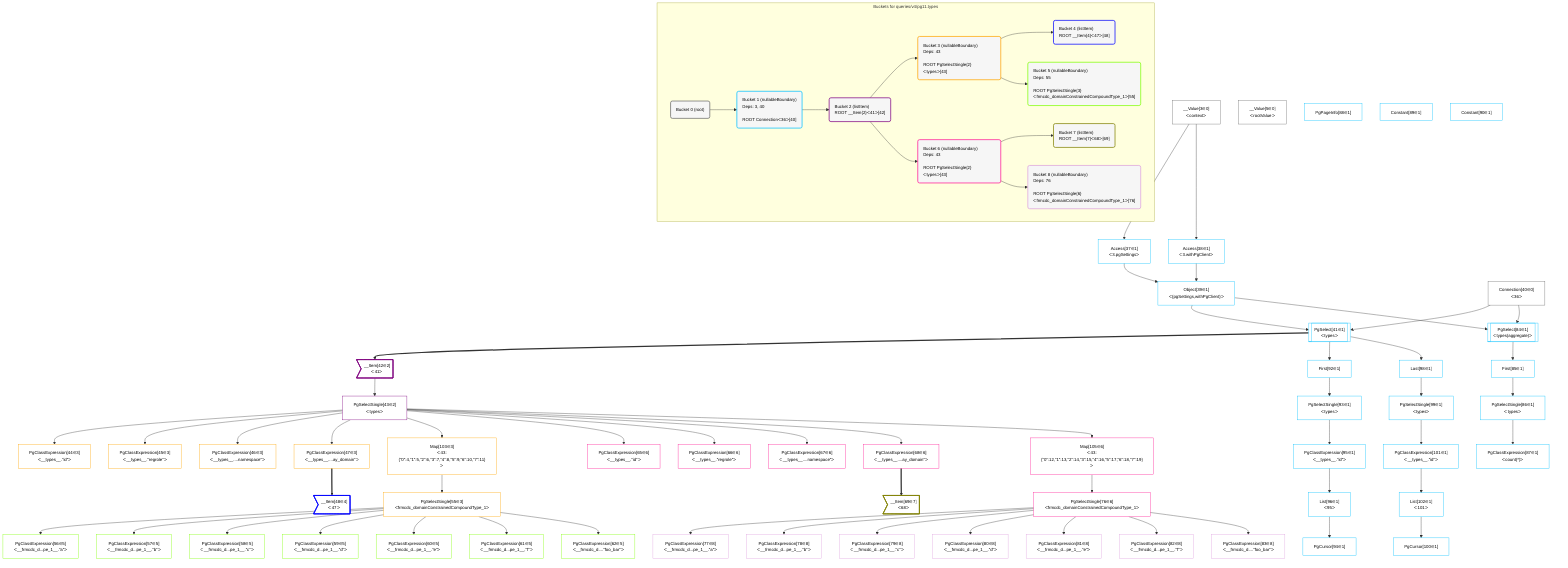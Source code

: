 %%{init: {'themeVariables': { 'fontSize': '12px'}}}%%
graph TD
    classDef path fill:#eee,stroke:#000,color:#000
    classDef plan fill:#fff,stroke-width:1px,color:#000
    classDef itemplan fill:#fff,stroke-width:2px,color:#000
    classDef sideeffectplan fill:#f00,stroke-width:2px,color:#000
    classDef bucket fill:#f6f6f6,color:#000,stroke-width:2px,text-align:left


    %% define steps
    __Value3["__Value[3∈0]<br />ᐸcontextᐳ"]:::plan
    __Value5["__Value[5∈0]<br />ᐸrootValueᐳ"]:::plan
    Access37["Access[37∈1]<br />ᐸ3.pgSettingsᐳ"]:::plan
    Access38["Access[38∈1]<br />ᐸ3.withPgClientᐳ"]:::plan
    Object39["Object[39∈1]<br />ᐸ{pgSettings,withPgClient}ᐳ"]:::plan
    Connection40["Connection[40∈0]<br />ᐸ36ᐳ"]:::plan
    PgSelect41[["PgSelect[41∈1]<br />ᐸtypesᐳ"]]:::plan
    __Item42>"__Item[42∈2]<br />ᐸ41ᐳ"]:::itemplan
    PgSelectSingle43["PgSelectSingle[43∈2]<br />ᐸtypesᐳ"]:::plan
    PgClassExpression44["PgClassExpression[44∈3]<br />ᐸ__types__.”id”ᐳ"]:::plan
    PgClassExpression45["PgClassExpression[45∈3]<br />ᐸ__types__.”regrole”ᐳ"]:::plan
    PgClassExpression46["PgClassExpression[46∈3]<br />ᐸ__types__....namespace”ᐳ"]:::plan
    PgClassExpression47["PgClassExpression[47∈3]<br />ᐸ__types__....ay_domain”ᐳ"]:::plan
    __Item48>"__Item[48∈4]<br />ᐸ47ᐳ"]:::itemplan
    Map103["Map[103∈3]<br />ᐸ43:{”0”:4,”1”:5,”2”:6,”3”:7,”4”:8,”5”:9,”6”:10,”7”:11}ᐳ"]:::plan
    PgSelectSingle55["PgSelectSingle[55∈3]<br />ᐸfrmcdc_domainConstrainedCompoundType_1ᐳ"]:::plan
    PgClassExpression56["PgClassExpression[56∈5]<br />ᐸ__frmcdc_d...pe_1__.”a”ᐳ"]:::plan
    PgClassExpression57["PgClassExpression[57∈5]<br />ᐸ__frmcdc_d...pe_1__.”b”ᐳ"]:::plan
    PgClassExpression58["PgClassExpression[58∈5]<br />ᐸ__frmcdc_d...pe_1__.”c”ᐳ"]:::plan
    PgClassExpression59["PgClassExpression[59∈5]<br />ᐸ__frmcdc_d...pe_1__.”d”ᐳ"]:::plan
    PgClassExpression60["PgClassExpression[60∈5]<br />ᐸ__frmcdc_d...pe_1__.”e”ᐳ"]:::plan
    PgClassExpression61["PgClassExpression[61∈5]<br />ᐸ__frmcdc_d...pe_1__.”f”ᐳ"]:::plan
    PgClassExpression62["PgClassExpression[62∈5]<br />ᐸ__frmcdc_d....”foo_bar”ᐳ"]:::plan
    PgClassExpression65["PgClassExpression[65∈6]<br />ᐸ__types__.”id”ᐳ"]:::plan
    PgClassExpression66["PgClassExpression[66∈6]<br />ᐸ__types__.”regrole”ᐳ"]:::plan
    PgClassExpression67["PgClassExpression[67∈6]<br />ᐸ__types__....namespace”ᐳ"]:::plan
    PgClassExpression68["PgClassExpression[68∈6]<br />ᐸ__types__....ay_domain”ᐳ"]:::plan
    __Item69>"__Item[69∈7]<br />ᐸ68ᐳ"]:::itemplan
    Map105["Map[105∈6]<br />ᐸ43:{”0”:12,”1”:13,”2”:14,”3”:15,”4”:16,”5”:17,”6”:18,”7”:19}ᐳ"]:::plan
    PgSelectSingle76["PgSelectSingle[76∈6]<br />ᐸfrmcdc_domainConstrainedCompoundType_1ᐳ"]:::plan
    PgClassExpression77["PgClassExpression[77∈8]<br />ᐸ__frmcdc_d...pe_1__.”a”ᐳ"]:::plan
    PgClassExpression78["PgClassExpression[78∈8]<br />ᐸ__frmcdc_d...pe_1__.”b”ᐳ"]:::plan
    PgClassExpression79["PgClassExpression[79∈8]<br />ᐸ__frmcdc_d...pe_1__.”c”ᐳ"]:::plan
    PgClassExpression80["PgClassExpression[80∈8]<br />ᐸ__frmcdc_d...pe_1__.”d”ᐳ"]:::plan
    PgClassExpression81["PgClassExpression[81∈8]<br />ᐸ__frmcdc_d...pe_1__.”e”ᐳ"]:::plan
    PgClassExpression82["PgClassExpression[82∈8]<br />ᐸ__frmcdc_d...pe_1__.”f”ᐳ"]:::plan
    PgClassExpression83["PgClassExpression[83∈8]<br />ᐸ__frmcdc_d....”foo_bar”ᐳ"]:::plan
    PgSelect84[["PgSelect[84∈1]<br />ᐸtypes(aggregate)ᐳ"]]:::plan
    First85["First[85∈1]"]:::plan
    PgSelectSingle86["PgSelectSingle[86∈1]<br />ᐸtypesᐳ"]:::plan
    PgClassExpression87["PgClassExpression[87∈1]<br />ᐸcount(*)ᐳ"]:::plan
    PgPageInfo88["PgPageInfo[88∈1]"]:::plan
    Constant89["Constant[89∈1]"]:::plan
    Constant90["Constant[90∈1]"]:::plan
    First92["First[92∈1]"]:::plan
    PgSelectSingle93["PgSelectSingle[93∈1]<br />ᐸtypesᐳ"]:::plan
    PgClassExpression95["PgClassExpression[95∈1]<br />ᐸ__types__.”id”ᐳ"]:::plan
    List96["List[96∈1]<br />ᐸ95ᐳ"]:::plan
    PgCursor94["PgCursor[94∈1]"]:::plan
    Last98["Last[98∈1]"]:::plan
    PgSelectSingle99["PgSelectSingle[99∈1]<br />ᐸtypesᐳ"]:::plan
    PgClassExpression101["PgClassExpression[101∈1]<br />ᐸ__types__.”id”ᐳ"]:::plan
    List102["List[102∈1]<br />ᐸ101ᐳ"]:::plan
    PgCursor100["PgCursor[100∈1]"]:::plan

    %% plan dependencies
    __Value3 --> Access37
    __Value3 --> Access38
    Access37 & Access38 --> Object39
    Object39 & Connection40 --> PgSelect41
    PgSelect41 ==> __Item42
    __Item42 --> PgSelectSingle43
    PgSelectSingle43 --> PgClassExpression44
    PgSelectSingle43 --> PgClassExpression45
    PgSelectSingle43 --> PgClassExpression46
    PgSelectSingle43 --> PgClassExpression47
    PgClassExpression47 ==> __Item48
    PgSelectSingle43 --> Map103
    Map103 --> PgSelectSingle55
    PgSelectSingle55 --> PgClassExpression56
    PgSelectSingle55 --> PgClassExpression57
    PgSelectSingle55 --> PgClassExpression58
    PgSelectSingle55 --> PgClassExpression59
    PgSelectSingle55 --> PgClassExpression60
    PgSelectSingle55 --> PgClassExpression61
    PgSelectSingle55 --> PgClassExpression62
    PgSelectSingle43 --> PgClassExpression65
    PgSelectSingle43 --> PgClassExpression66
    PgSelectSingle43 --> PgClassExpression67
    PgSelectSingle43 --> PgClassExpression68
    PgClassExpression68 ==> __Item69
    PgSelectSingle43 --> Map105
    Map105 --> PgSelectSingle76
    PgSelectSingle76 --> PgClassExpression77
    PgSelectSingle76 --> PgClassExpression78
    PgSelectSingle76 --> PgClassExpression79
    PgSelectSingle76 --> PgClassExpression80
    PgSelectSingle76 --> PgClassExpression81
    PgSelectSingle76 --> PgClassExpression82
    PgSelectSingle76 --> PgClassExpression83
    Object39 & Connection40 --> PgSelect84
    PgSelect84 --> First85
    First85 --> PgSelectSingle86
    PgSelectSingle86 --> PgClassExpression87
    PgSelect41 --> First92
    First92 --> PgSelectSingle93
    PgSelectSingle93 --> PgClassExpression95
    PgClassExpression95 --> List96
    List96 --> PgCursor94
    PgSelect41 --> Last98
    Last98 --> PgSelectSingle99
    PgSelectSingle99 --> PgClassExpression101
    PgClassExpression101 --> List102
    List102 --> PgCursor100

    subgraph "Buckets for queries/v4/pg11.types"
    Bucket0("Bucket 0 (root)"):::bucket
    classDef bucket0 stroke:#696969
    class Bucket0,__Value3,__Value5,Connection40 bucket0
    Bucket1("Bucket 1 (nullableBoundary)<br />Deps: 3, 40<br /><br />ROOT Connectionᐸ36ᐳ[40]"):::bucket
    classDef bucket1 stroke:#00bfff
    class Bucket1,Access37,Access38,Object39,PgSelect41,PgSelect84,First85,PgSelectSingle86,PgClassExpression87,PgPageInfo88,Constant89,Constant90,First92,PgSelectSingle93,PgCursor94,PgClassExpression95,List96,Last98,PgSelectSingle99,PgCursor100,PgClassExpression101,List102 bucket1
    Bucket2("Bucket 2 (listItem)<br />ROOT __Item{2}ᐸ41ᐳ[42]"):::bucket
    classDef bucket2 stroke:#7f007f
    class Bucket2,__Item42,PgSelectSingle43 bucket2
    Bucket3("Bucket 3 (nullableBoundary)<br />Deps: 43<br /><br />ROOT PgSelectSingle{2}ᐸtypesᐳ[43]"):::bucket
    classDef bucket3 stroke:#ffa500
    class Bucket3,PgClassExpression44,PgClassExpression45,PgClassExpression46,PgClassExpression47,PgSelectSingle55,Map103 bucket3
    Bucket4("Bucket 4 (listItem)<br />ROOT __Item{4}ᐸ47ᐳ[48]"):::bucket
    classDef bucket4 stroke:#0000ff
    class Bucket4,__Item48 bucket4
    Bucket5("Bucket 5 (nullableBoundary)<br />Deps: 55<br /><br />ROOT PgSelectSingle{3}ᐸfrmcdc_domainConstrainedCompoundType_1ᐳ[55]"):::bucket
    classDef bucket5 stroke:#7fff00
    class Bucket5,PgClassExpression56,PgClassExpression57,PgClassExpression58,PgClassExpression59,PgClassExpression60,PgClassExpression61,PgClassExpression62 bucket5
    Bucket6("Bucket 6 (nullableBoundary)<br />Deps: 43<br /><br />ROOT PgSelectSingle{2}ᐸtypesᐳ[43]"):::bucket
    classDef bucket6 stroke:#ff1493
    class Bucket6,PgClassExpression65,PgClassExpression66,PgClassExpression67,PgClassExpression68,PgSelectSingle76,Map105 bucket6
    Bucket7("Bucket 7 (listItem)<br />ROOT __Item{7}ᐸ68ᐳ[69]"):::bucket
    classDef bucket7 stroke:#808000
    class Bucket7,__Item69 bucket7
    Bucket8("Bucket 8 (nullableBoundary)<br />Deps: 76<br /><br />ROOT PgSelectSingle{6}ᐸfrmcdc_domainConstrainedCompoundType_1ᐳ[76]"):::bucket
    classDef bucket8 stroke:#dda0dd
    class Bucket8,PgClassExpression77,PgClassExpression78,PgClassExpression79,PgClassExpression80,PgClassExpression81,PgClassExpression82,PgClassExpression83 bucket8
    Bucket0 --> Bucket1
    Bucket1 --> Bucket2
    Bucket2 --> Bucket3 & Bucket6
    Bucket3 --> Bucket4 & Bucket5
    Bucket6 --> Bucket7 & Bucket8
    end
